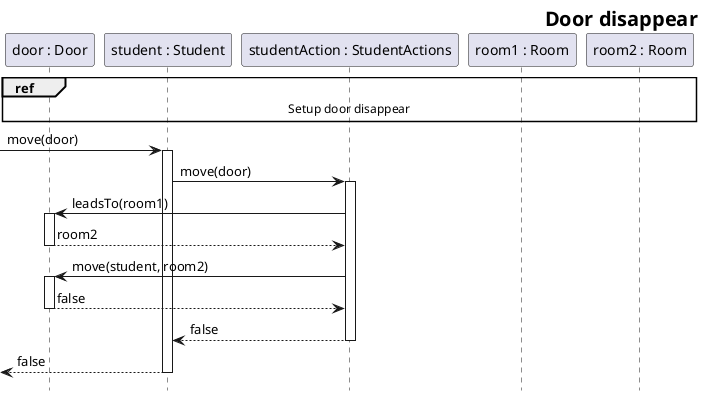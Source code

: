 @startuml DoorAppear
skinparam headerFontSize 20
skinparam HeaderFontColor #000000
skinparam HeaderFontStyle bold
header Door disappear
hide footbox

participant door as "door : Door"
participant student as "student : Student"
participant studentAction as "studentAction : StudentActions"
participant room1 as "room1 : Room"
participant room2 as "room2 : Room"

ref over door, room2 : Setup door disappear

-> student++: move(door)
student -> studentAction++ : move(door)
studentAction -> door ++: leadsTo(room1)
return room2
studentAction -> door ++: move(student, room2)
return false
return false
return false

@enduml
